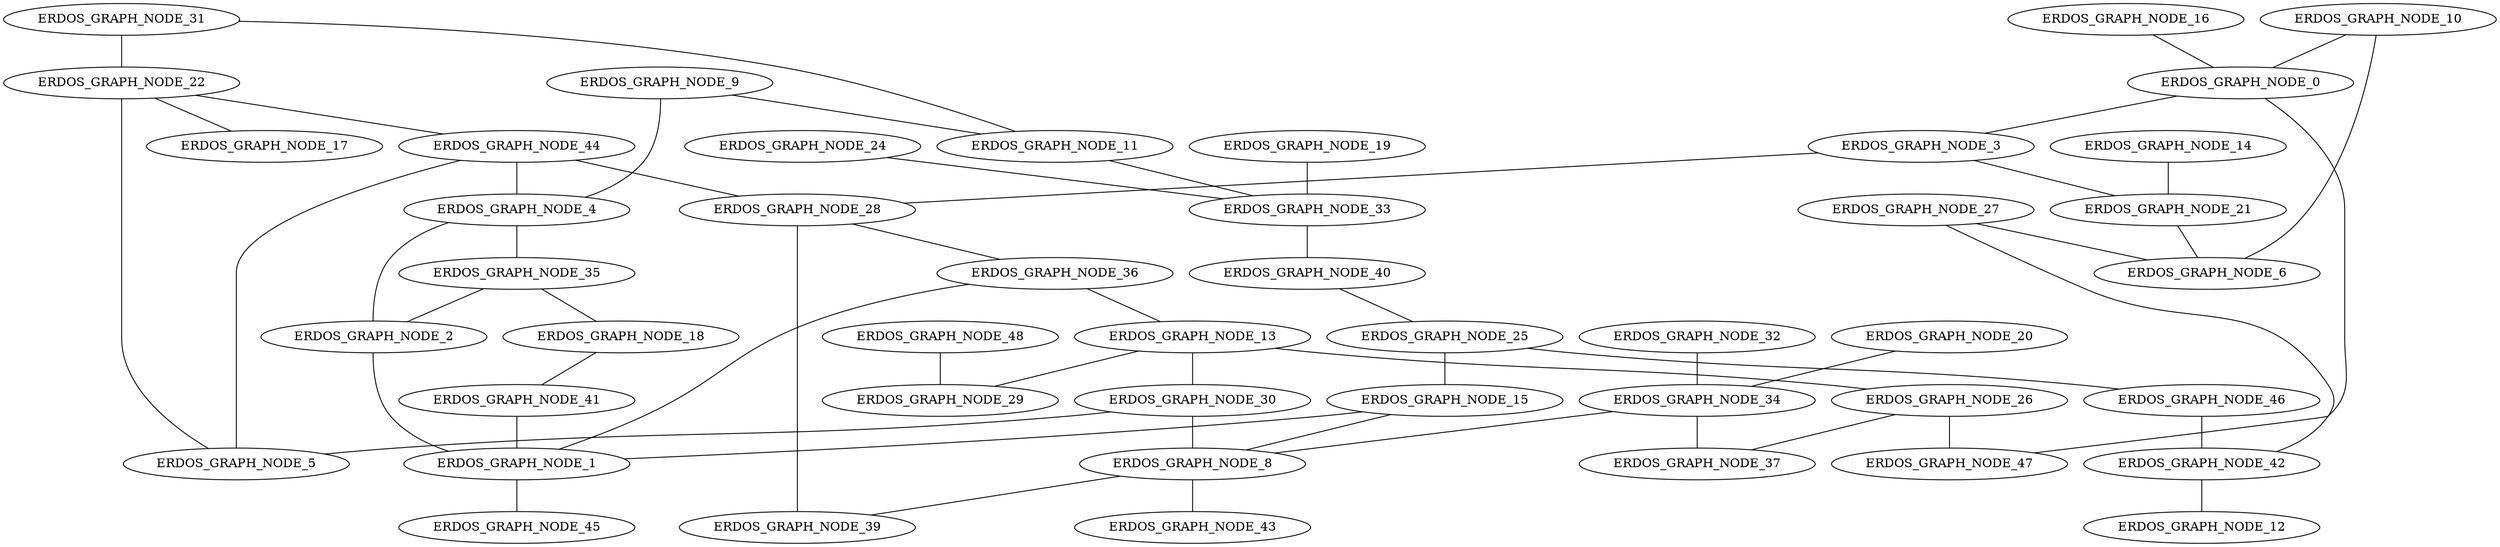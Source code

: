 graph ERDOS_GRAPH{
ERDOS_GRAPH_NODE_22 -- ERDOS_GRAPH_NODE_17 [weight=1];
ERDOS_GRAPH_NODE_21 -- ERDOS_GRAPH_NODE_6 [weight=9];
ERDOS_GRAPH_NODE_8 -- ERDOS_GRAPH_NODE_43 [weight=19];
ERDOS_GRAPH_NODE_2 -- ERDOS_GRAPH_NODE_1 [weight=13];
ERDOS_GRAPH_NODE_26 -- ERDOS_GRAPH_NODE_37 [weight=13];
ERDOS_GRAPH_NODE_40 -- ERDOS_GRAPH_NODE_25 [weight=3];
ERDOS_GRAPH_NODE_0 -- ERDOS_GRAPH_NODE_3 [weight=5];
ERDOS_GRAPH_NODE_44 -- ERDOS_GRAPH_NODE_28 [weight=18];
ERDOS_GRAPH_NODE_8 -- ERDOS_GRAPH_NODE_39 [weight=15];
ERDOS_GRAPH_NODE_13 -- ERDOS_GRAPH_NODE_30 [weight=8];
ERDOS_GRAPH_NODE_27 -- ERDOS_GRAPH_NODE_6 [weight=7];
ERDOS_GRAPH_NODE_11 -- ERDOS_GRAPH_NODE_33 [weight=2];
ERDOS_GRAPH_NODE_31 -- ERDOS_GRAPH_NODE_22 [weight=8];
ERDOS_GRAPH_NODE_25 -- ERDOS_GRAPH_NODE_46 [weight=7];
ERDOS_GRAPH_NODE_26 -- ERDOS_GRAPH_NODE_47 [weight=8];
ERDOS_GRAPH_NODE_3 -- ERDOS_GRAPH_NODE_21 [weight=10];
ERDOS_GRAPH_NODE_4 -- ERDOS_GRAPH_NODE_2 [weight=17];
ERDOS_GRAPH_NODE_22 -- ERDOS_GRAPH_NODE_44 [weight=1];
ERDOS_GRAPH_NODE_1 -- ERDOS_GRAPH_NODE_45 [weight=2];
ERDOS_GRAPH_NODE_41 -- ERDOS_GRAPH_NODE_1 [weight=13];
ERDOS_GRAPH_NODE_0 -- ERDOS_GRAPH_NODE_47 [weight=17];
ERDOS_GRAPH_NODE_44 -- ERDOS_GRAPH_NODE_4 [weight=13];
ERDOS_GRAPH_NODE_18 -- ERDOS_GRAPH_NODE_41 [weight=2];
ERDOS_GRAPH_NODE_5 -- ERDOS_GRAPH_NODE_44 [weight=13];
ERDOS_GRAPH_NODE_10 -- ERDOS_GRAPH_NODE_6 [weight=15];
ERDOS_GRAPH_NODE_3 -- ERDOS_GRAPH_NODE_28 [weight=10];
ERDOS_GRAPH_NODE_15 -- ERDOS_GRAPH_NODE_1 [weight=6];
ERDOS_GRAPH_NODE_33 -- ERDOS_GRAPH_NODE_40 [weight=8];
ERDOS_GRAPH_NODE_13 -- ERDOS_GRAPH_NODE_29 [weight=1];
ERDOS_GRAPH_NODE_9 -- ERDOS_GRAPH_NODE_4 [weight=17];
ERDOS_GRAPH_NODE_32 -- ERDOS_GRAPH_NODE_34 [weight=3];
ERDOS_GRAPH_NODE_42 -- ERDOS_GRAPH_NODE_12 [weight=13];
ERDOS_GRAPH_NODE_34 -- ERDOS_GRAPH_NODE_8 [weight=10];
ERDOS_GRAPH_NODE_22 -- ERDOS_GRAPH_NODE_5 [weight=14];
ERDOS_GRAPH_NODE_14 -- ERDOS_GRAPH_NODE_21 [weight=18];
ERDOS_GRAPH_NODE_16 -- ERDOS_GRAPH_NODE_0 [weight=12];
ERDOS_GRAPH_NODE_10 -- ERDOS_GRAPH_NODE_0 [weight=19];
ERDOS_GRAPH_NODE_48 -- ERDOS_GRAPH_NODE_29 [weight=12];
ERDOS_GRAPH_NODE_36 -- ERDOS_GRAPH_NODE_13 [weight=15];
ERDOS_GRAPH_NODE_24 -- ERDOS_GRAPH_NODE_33 [weight=9];
ERDOS_GRAPH_NODE_15 -- ERDOS_GRAPH_NODE_8 [weight=19];
ERDOS_GRAPH_NODE_36 -- ERDOS_GRAPH_NODE_1 [weight=2];
ERDOS_GRAPH_NODE_30 -- ERDOS_GRAPH_NODE_5 [weight=12];
ERDOS_GRAPH_NODE_28 -- ERDOS_GRAPH_NODE_36 [weight=12];
ERDOS_GRAPH_NODE_9 -- ERDOS_GRAPH_NODE_11 [weight=1];
ERDOS_GRAPH_NODE_13 -- ERDOS_GRAPH_NODE_26 [weight=9];
ERDOS_GRAPH_NODE_19 -- ERDOS_GRAPH_NODE_33 [weight=17];
ERDOS_GRAPH_NODE_34 -- ERDOS_GRAPH_NODE_37 [weight=19];
ERDOS_GRAPH_NODE_35 -- ERDOS_GRAPH_NODE_18 [weight=3];
ERDOS_GRAPH_NODE_30 -- ERDOS_GRAPH_NODE_8 [weight=15];
ERDOS_GRAPH_NODE_25 -- ERDOS_GRAPH_NODE_15 [weight=3];
ERDOS_GRAPH_NODE_20 -- ERDOS_GRAPH_NODE_34 [weight=1];
ERDOS_GRAPH_NODE_4 -- ERDOS_GRAPH_NODE_35 [weight=18];
ERDOS_GRAPH_NODE_35 -- ERDOS_GRAPH_NODE_2 [weight=19];
ERDOS_GRAPH_NODE_31 -- ERDOS_GRAPH_NODE_11 [weight=4];
ERDOS_GRAPH_NODE_46 -- ERDOS_GRAPH_NODE_42 [weight=16];
ERDOS_GRAPH_NODE_39 -- ERDOS_GRAPH_NODE_28 [weight=18];
ERDOS_GRAPH_NODE_27 -- ERDOS_GRAPH_NODE_42 [weight=1];
}
